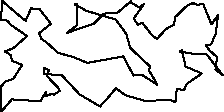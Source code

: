 unitsize(0.001cm);
// 22453.7
draw((1357,1905)--(1362,1526));
draw((1362,1526)--(1183,1391));
draw((1183,1391)--(1660,1556));
draw((1660,1556)--(1838,1732));
draw((1838,1732)--(2082,1753));
draw((2082,1753)--(2312,1949));
draw((2312,1949)--(2318,1925));
draw((2318,1925)--(2469,1838));
draw((2469,1838)--(2552,1909));
draw((2552,1909)--(2365,1649));
draw((2365,1649)--(2433,1538));
draw((2433,1538)--(2513,1572));
draw((2513,1572)--(2687,1353));
draw((2687,1353)--(2773,1286));
draw((2773,1286)--(2933,1459));
draw((2933,1459)--(3078,1541));
draw((3078,1541)--(3092,1668));
draw((3092,1668)--(3314,1881));
draw((3314,1881)--(3409,1917));
draw((3409,1917)--(3499,1885));
draw((3499,1885)--(3586,1909));
draw((3586,1909)--(3736,1542));
draw((3736,1542)--(3853,1712));
draw((3853,1712)--(3808,1375));
draw((3808,1375)--(3729,1188));
draw((3729,1188)--(3635,1174));
draw((3635,1174)--(3704,1082));
draw((3704,1082)--(3835,963));
draw((3835,963)--(3806,746));
draw((3806,746)--(3939,640));
draw((3939,640)--(3646,1018));
draw((3646,1018)--(3394,1028));
draw((3394,1028)--(3174,1064));
draw((3174,1064)--(3213,1085));
draw((3213,1085)--(3278,799));
draw((3278,799)--(3564,676));
draw((3564,676)--(3297,491));
draw((3297,491)--(3249,378));
draw((3249,378)--(3124,408));
draw((3124,408)--(3099,173));
draw((3099,173)--(2990,214));
draw((2990,214)--(2576,189));
draw((2576,189)--(2221,291));
draw((2221,291)--(2049,417));
draw((2049,417)--(1868,197));
draw((1868,197)--(1774,107));
draw((1774,107)--(1779,90));
draw((1779,90)--(1410,307));
draw((1410,307)--(1097,643));
draw((1097,643)--(781,671));
draw((781,671)--(779,777));
draw((779,777)--(868,731));
draw((868,731)--(834,629));
draw((834,629)--(1000,457));
draw((1000,457)--(1031,428));
draw((1031,428)--(1058,372));
draw((1058,372)--(960,303));
draw((960,303)--(913,317));
draw((913,317)--(805,272));
draw((805,272)--(812,351));
draw((812,351)--(721,186));
draw((721,186)--(213,220));
draw((213,220)--(29,6));
draw((29,6)--(14,454));
draw((14,454)--(40,462));
draw((40,462)--(99,536));
draw((99,536)--(242,584));
draw((242,584)--(396,828));
draw((396,828)--(219,898));
draw((219,898)--(192,1004));
draw((192,1004)--(86,1065));
draw((86,1065)--(234,1118));
draw((234,1118)--(482,1337));
draw((482,1337)--(185,1542));
draw((185,1542)--(138,1610));
draw((138,1610)--(22,1617));
draw((22,1617)--(43,1957));
draw((43,1957)--(323,1714));
draw((323,1714)--(457,1607));
draw((457,1607)--(554,1825));
draw((554,1825)--(705,1812));
draw((705,1812)--(901,1552));
draw((901,1552)--(693,1383));
draw((693,1383)--(737,1285));
draw((737,1285)--(826,1226));
draw((826,1226)--(1027,1041));
draw((1027,1041)--(1307,964));
draw((1307,964)--(1544,863));
draw((1544,863)--(2178,978));
draw((2178,978)--(2361,640));
draw((2361,640)--(2499,658));
draw((2499,658)--(2781,478));
draw((2781,478)--(2636,727));
draw((2636,727)--(2650,802));
draw((2650,802)--(2302,1127));
draw((2302,1127)--(2232,1374));
draw((2232,1374)--(2048,1628));
draw((2048,1628)--(1533,1780));
draw((1533,1780)--(1327,1893));
draw((1327,1893)--(1357,1905));
